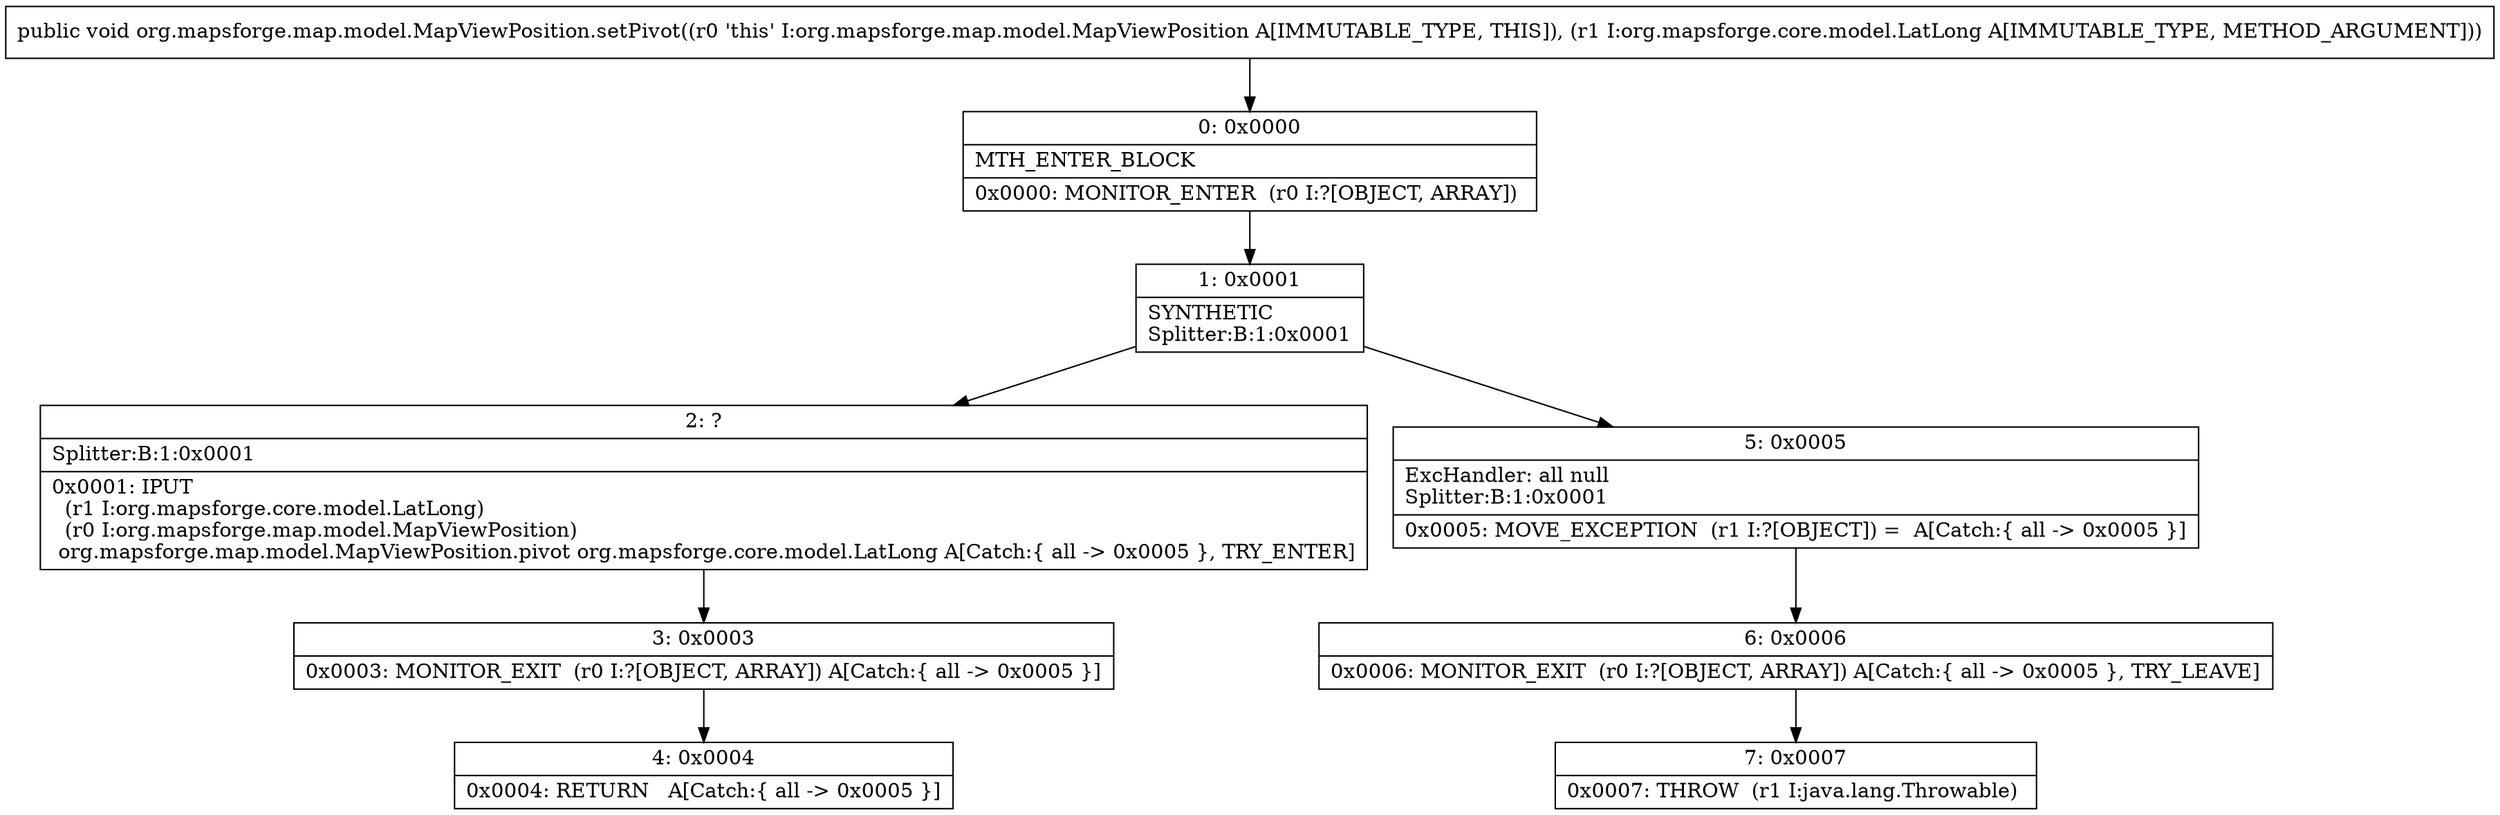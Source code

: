 digraph "CFG fororg.mapsforge.map.model.MapViewPosition.setPivot(Lorg\/mapsforge\/core\/model\/LatLong;)V" {
Node_0 [shape=record,label="{0\:\ 0x0000|MTH_ENTER_BLOCK\l|0x0000: MONITOR_ENTER  (r0 I:?[OBJECT, ARRAY]) \l}"];
Node_1 [shape=record,label="{1\:\ 0x0001|SYNTHETIC\lSplitter:B:1:0x0001\l}"];
Node_2 [shape=record,label="{2\:\ ?|Splitter:B:1:0x0001\l|0x0001: IPUT  \l  (r1 I:org.mapsforge.core.model.LatLong)\l  (r0 I:org.mapsforge.map.model.MapViewPosition)\l org.mapsforge.map.model.MapViewPosition.pivot org.mapsforge.core.model.LatLong A[Catch:\{ all \-\> 0x0005 \}, TRY_ENTER]\l}"];
Node_3 [shape=record,label="{3\:\ 0x0003|0x0003: MONITOR_EXIT  (r0 I:?[OBJECT, ARRAY]) A[Catch:\{ all \-\> 0x0005 \}]\l}"];
Node_4 [shape=record,label="{4\:\ 0x0004|0x0004: RETURN   A[Catch:\{ all \-\> 0x0005 \}]\l}"];
Node_5 [shape=record,label="{5\:\ 0x0005|ExcHandler: all null\lSplitter:B:1:0x0001\l|0x0005: MOVE_EXCEPTION  (r1 I:?[OBJECT]) =  A[Catch:\{ all \-\> 0x0005 \}]\l}"];
Node_6 [shape=record,label="{6\:\ 0x0006|0x0006: MONITOR_EXIT  (r0 I:?[OBJECT, ARRAY]) A[Catch:\{ all \-\> 0x0005 \}, TRY_LEAVE]\l}"];
Node_7 [shape=record,label="{7\:\ 0x0007|0x0007: THROW  (r1 I:java.lang.Throwable) \l}"];
MethodNode[shape=record,label="{public void org.mapsforge.map.model.MapViewPosition.setPivot((r0 'this' I:org.mapsforge.map.model.MapViewPosition A[IMMUTABLE_TYPE, THIS]), (r1 I:org.mapsforge.core.model.LatLong A[IMMUTABLE_TYPE, METHOD_ARGUMENT])) }"];
MethodNode -> Node_0;
Node_0 -> Node_1;
Node_1 -> Node_2;
Node_1 -> Node_5;
Node_2 -> Node_3;
Node_3 -> Node_4;
Node_5 -> Node_6;
Node_6 -> Node_7;
}

